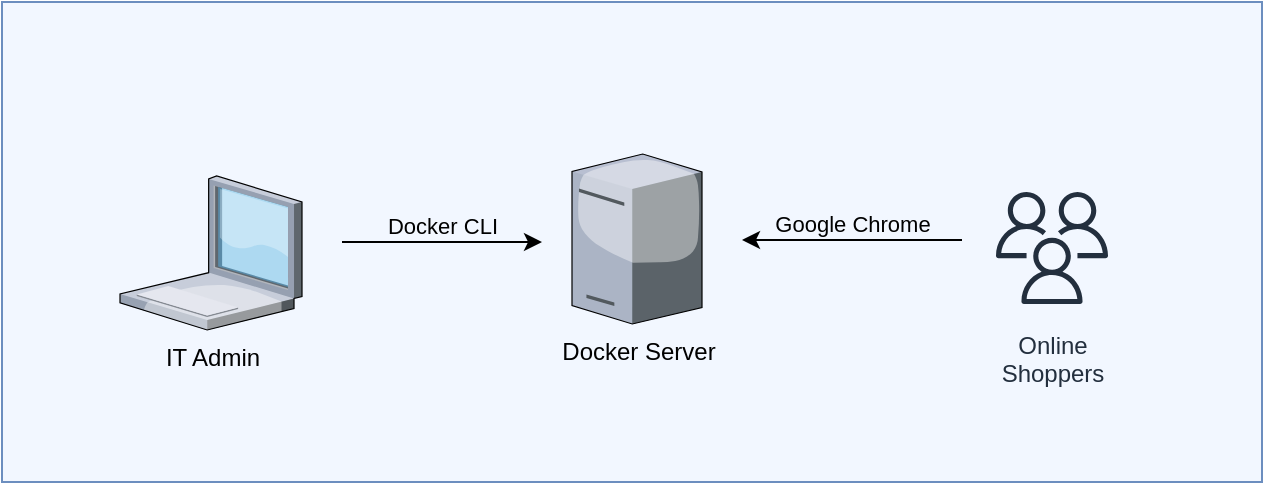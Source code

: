 <mxfile version="10.6.3" type="device"><diagram id="l_sPHhwoRQTKbp3IVFzb" name="Page-1"><mxGraphModel dx="790" dy="447" grid="1" gridSize="10" guides="1" tooltips="1" connect="1" arrows="1" fold="1" page="1" pageScale="1" pageWidth="827" pageHeight="1169" math="0" shadow="0"><root><mxCell id="0"/><mxCell id="1" parent="0"/><mxCell id="E7cx3pcYhxLinSa3ICDx-10" value="" style="rounded=0;whiteSpace=wrap;html=1;fillColor=#F2F7FF;strokeColor=#6c8ebf;gradientColor=none;" vertex="1" parent="1"><mxGeometry x="120" y="70" width="630" height="240" as="geometry"/></mxCell><mxCell id="E7cx3pcYhxLinSa3ICDx-8" value="Docker CLI&lt;br&gt;" style="edgeStyle=orthogonalEdgeStyle;rounded=0;orthogonalLoop=1;jettySize=auto;html=1;spacingBottom=17;fontColor=#000000;labelBackgroundColor=#F2F7FF;" edge="1" parent="1"><mxGeometry relative="1" as="geometry"><mxPoint x="290" y="190" as="sourcePoint"/><mxPoint x="390" y="190" as="targetPoint"/></mxGeometry></mxCell><mxCell id="E7cx3pcYhxLinSa3ICDx-1" value="IT Admin" style="verticalLabelPosition=bottom;aspect=fixed;html=1;verticalAlign=top;strokeColor=none;align=center;outlineConnect=0;shape=mxgraph.citrix.laptop_1;" vertex="1" parent="1"><mxGeometry x="179" y="157" width="91" height="77" as="geometry"/></mxCell><mxCell id="E7cx3pcYhxLinSa3ICDx-2" value="Docker Server" style="verticalLabelPosition=bottom;aspect=fixed;html=1;verticalAlign=top;strokeColor=none;align=center;outlineConnect=0;shape=mxgraph.citrix.license_server;" vertex="1" parent="1"><mxGeometry x="405" y="146" width="65" height="85" as="geometry"/></mxCell><mxCell id="E7cx3pcYhxLinSa3ICDx-5" value="Online&lt;br&gt;Shoppers&lt;br&gt;&lt;br&gt;" style="outlineConnect=0;fontColor=#232F3E;gradientColor=none;strokeColor=#232F3E;fillColor=#F2F7FF;dashed=0;verticalLabelPosition=bottom;verticalAlign=top;align=center;html=1;fontSize=12;fontStyle=0;aspect=fixed;shape=mxgraph.aws4.resourceIcon;resIcon=mxgraph.aws4.users;labelBackgroundColor=none;" vertex="1" parent="1"><mxGeometry x="610" y="158" width="70" height="70" as="geometry"/></mxCell><mxCell id="E7cx3pcYhxLinSa3ICDx-9" value="Google Chrome&lt;br&gt;" style="endArrow=classic;html=1;spacingBottom=17;labelBackgroundColor=#F2F7FF;" edge="1" parent="1"><mxGeometry width="50" height="50" relative="1" as="geometry"><mxPoint x="600" y="189" as="sourcePoint"/><mxPoint x="490" y="189" as="targetPoint"/></mxGeometry></mxCell></root></mxGraphModel></diagram></mxfile>